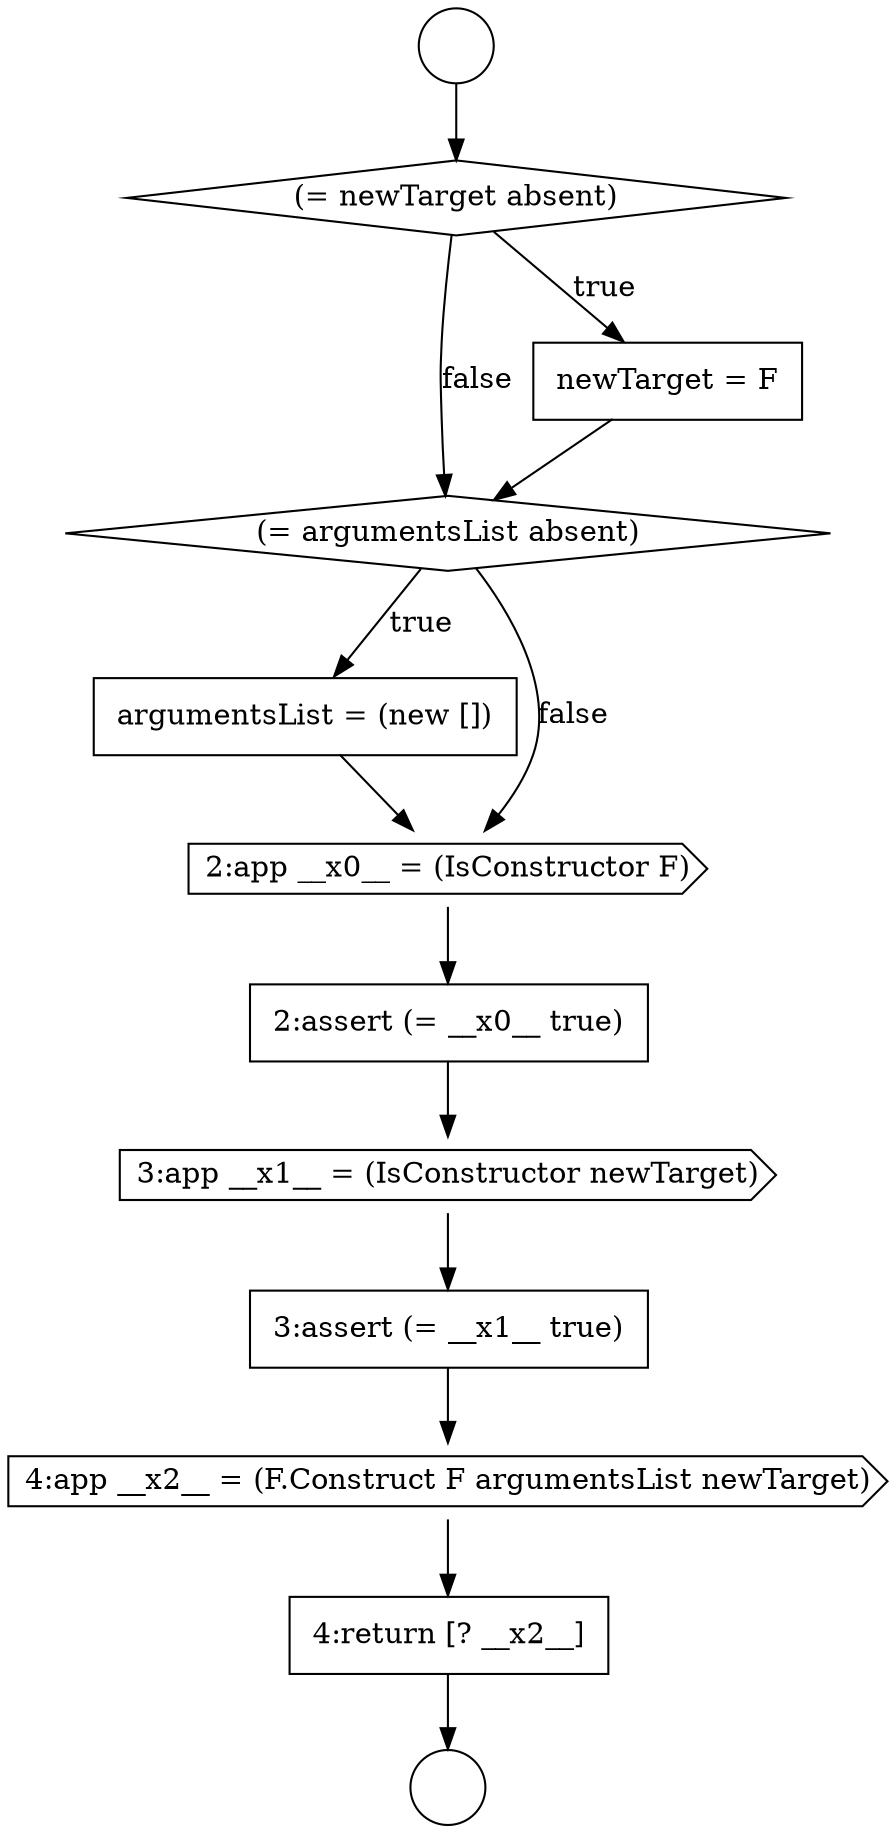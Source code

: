 digraph {
  node1179 [shape=circle label=" " color="black" fillcolor="white" style=filled]
  node1183 [shape=none, margin=0, label=<<font color="black">
    <table border="0" cellborder="1" cellspacing="0" cellpadding="10">
      <tr><td align="left">argumentsList = (new [])</td></tr>
    </table>
  </font>> color="black" fillcolor="white" style=filled]
  node1178 [shape=circle label=" " color="black" fillcolor="white" style=filled]
  node1182 [shape=diamond, label=<<font color="black">(= argumentsList absent)</font>> color="black" fillcolor="white" style=filled]
  node1181 [shape=none, margin=0, label=<<font color="black">
    <table border="0" cellborder="1" cellspacing="0" cellpadding="10">
      <tr><td align="left">newTarget = F</td></tr>
    </table>
  </font>> color="black" fillcolor="white" style=filled]
  node1184 [shape=cds, label=<<font color="black">2:app __x0__ = (IsConstructor F)</font>> color="black" fillcolor="white" style=filled]
  node1187 [shape=none, margin=0, label=<<font color="black">
    <table border="0" cellborder="1" cellspacing="0" cellpadding="10">
      <tr><td align="left">3:assert (= __x1__ true)</td></tr>
    </table>
  </font>> color="black" fillcolor="white" style=filled]
  node1185 [shape=none, margin=0, label=<<font color="black">
    <table border="0" cellborder="1" cellspacing="0" cellpadding="10">
      <tr><td align="left">2:assert (= __x0__ true)</td></tr>
    </table>
  </font>> color="black" fillcolor="white" style=filled]
  node1188 [shape=cds, label=<<font color="black">4:app __x2__ = (F.Construct F argumentsList newTarget)</font>> color="black" fillcolor="white" style=filled]
  node1186 [shape=cds, label=<<font color="black">3:app __x1__ = (IsConstructor newTarget)</font>> color="black" fillcolor="white" style=filled]
  node1180 [shape=diamond, label=<<font color="black">(= newTarget absent)</font>> color="black" fillcolor="white" style=filled]
  node1189 [shape=none, margin=0, label=<<font color="black">
    <table border="0" cellborder="1" cellspacing="0" cellpadding="10">
      <tr><td align="left">4:return [? __x2__]</td></tr>
    </table>
  </font>> color="black" fillcolor="white" style=filled]
  node1188 -> node1189 [ color="black"]
  node1184 -> node1185 [ color="black"]
  node1182 -> node1183 [label=<<font color="black">true</font>> color="black"]
  node1182 -> node1184 [label=<<font color="black">false</font>> color="black"]
  node1185 -> node1186 [ color="black"]
  node1189 -> node1179 [ color="black"]
  node1178 -> node1180 [ color="black"]
  node1186 -> node1187 [ color="black"]
  node1181 -> node1182 [ color="black"]
  node1180 -> node1181 [label=<<font color="black">true</font>> color="black"]
  node1180 -> node1182 [label=<<font color="black">false</font>> color="black"]
  node1187 -> node1188 [ color="black"]
  node1183 -> node1184 [ color="black"]
}
